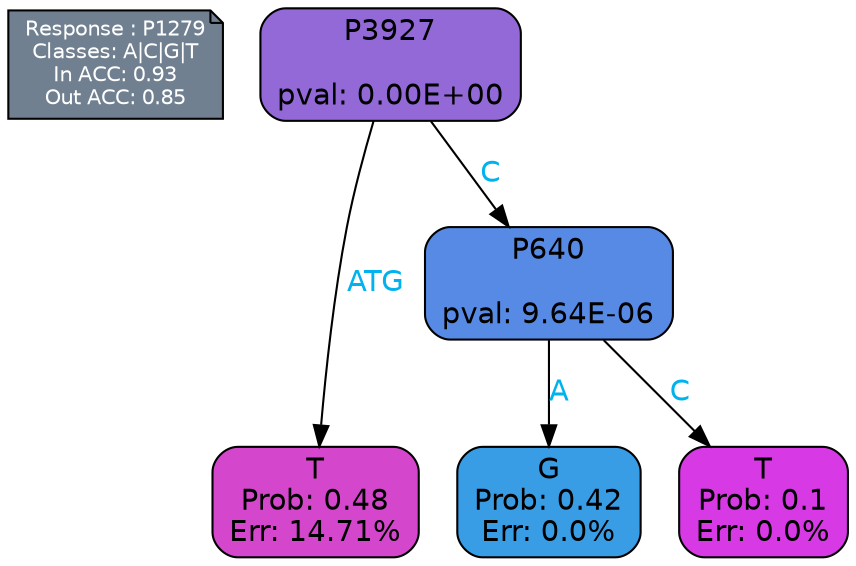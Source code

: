 digraph Tree {
node [shape=box, style="filled, rounded", color="black", fontname=helvetica] ;
graph [ranksep=equally, splines=polylines, bgcolor=transparent, dpi=600] ;
edge [fontname=helvetica] ;
LEGEND [label="Response : P1279
Classes: A|C|G|T
In ACC: 0.93
Out ACC: 0.85
",shape=note,align=left,style=filled,fillcolor="slategray",fontcolor="white",fontsize=10];1 [label="P3927

pval: 0.00E+00", fillcolor="#9369d8"] ;
2 [label="T
Prob: 0.48
Err: 14.71%", fillcolor="#d446cb"] ;
3 [label="P640

pval: 9.64E-06", fillcolor="#568ae5"] ;
4 [label="G
Prob: 0.42
Err: 0.0%", fillcolor="#399de5"] ;
5 [label="T
Prob: 0.1
Err: 0.0%", fillcolor="#d739e5"] ;
1 -> 2 [label="ATG",fontcolor=deepskyblue2] ;
1 -> 3 [label="C",fontcolor=deepskyblue2] ;
3 -> 4 [label="A",fontcolor=deepskyblue2] ;
3 -> 5 [label="C",fontcolor=deepskyblue2] ;
{rank = same; 2;4;5;}{rank = same; LEGEND;1;}}